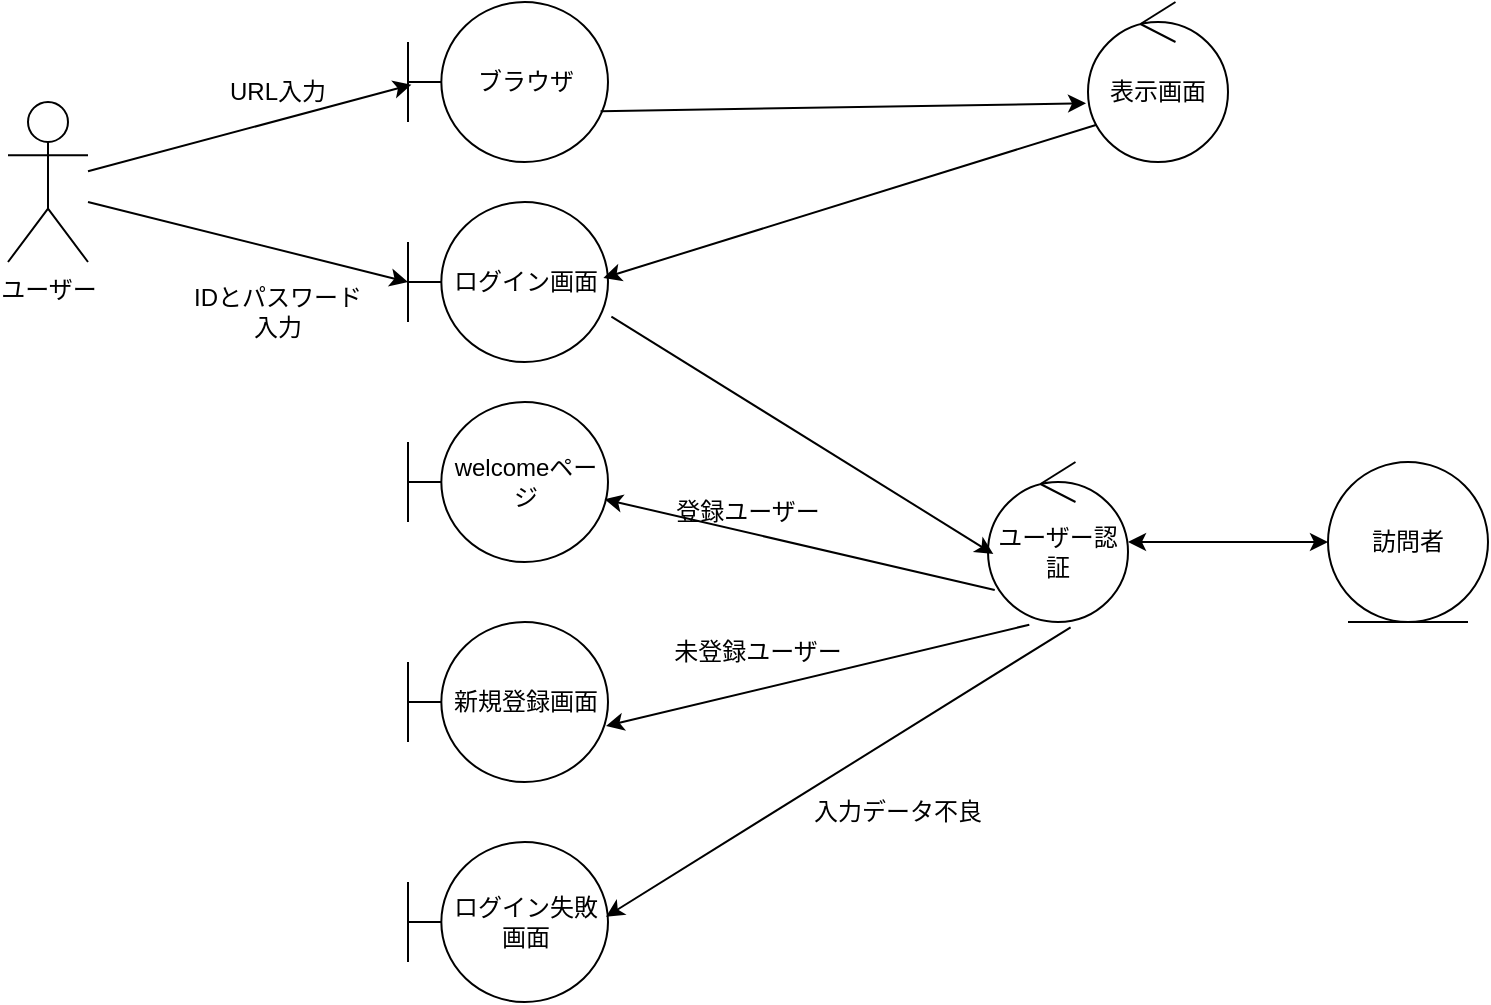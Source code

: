<mxfile version="28.2.2">
  <diagram name="ページ1" id="GeovTgD065zjUNkVagAK">
    <mxGraphModel dx="383" dy="450" grid="1" gridSize="10" guides="1" tooltips="1" connect="1" arrows="1" fold="1" page="1" pageScale="1" pageWidth="1169" pageHeight="1654" math="0" shadow="0">
      <root>
        <mxCell id="0" />
        <mxCell id="1" parent="0" />
        <mxCell id="qj5rxI9r2_AvYIzPK2SU-1" value="ユーザー" style="shape=umlActor;verticalLabelPosition=bottom;verticalAlign=top;html=1;outlineConnect=0;" vertex="1" parent="1">
          <mxGeometry x="40" y="120" width="40" height="80" as="geometry" />
        </mxCell>
        <mxCell id="qj5rxI9r2_AvYIzPK2SU-2" value="ブラウザ" style="shape=umlBoundary;whiteSpace=wrap;html=1;" vertex="1" parent="1">
          <mxGeometry x="240" y="70" width="100" height="80" as="geometry" />
        </mxCell>
        <mxCell id="qj5rxI9r2_AvYIzPK2SU-3" value="ログイン画面" style="shape=umlBoundary;whiteSpace=wrap;html=1;" vertex="1" parent="1">
          <mxGeometry x="240" y="170" width="100" height="80" as="geometry" />
        </mxCell>
        <mxCell id="qj5rxI9r2_AvYIzPK2SU-4" value="新規登録画面&lt;span style=&quot;color: rgba(0, 0, 0, 0); font-family: monospace; font-size: 0px; text-align: start; text-wrap-mode: nowrap;&quot;&gt;%3CmxGraphModel%3E%3Croot%3E%3CmxCell%20id%3D%220%22%2F%3E%3CmxCell%20id%3D%221%22%20parent%3D%220%22%2F%3E%3CmxCell%20id%3D%222%22%20value%3D%22Boundary%20Object%22%20style%3D%22shape%3DumlBoundary%3BwhiteSpace%3Dwrap%3Bhtml%3D1%3B%22%20vertex%3D%221%22%20parent%3D%221%22%3E%3CmxGeometry%20x%3D%22240%22%20y%3D%22200%22%20width%3D%22100%22%20height%3D%2280%22%20as%3D%22geometry%22%2F%3E%3C%2FmxCell%3E%3C%2Froot%3E%3C%2FmxGraphModel%3E&lt;/span&gt;" style="shape=umlBoundary;whiteSpace=wrap;html=1;" vertex="1" parent="1">
          <mxGeometry x="240" y="380" width="100" height="80" as="geometry" />
        </mxCell>
        <mxCell id="qj5rxI9r2_AvYIzPK2SU-5" value="welcomeページ" style="shape=umlBoundary;whiteSpace=wrap;html=1;" vertex="1" parent="1">
          <mxGeometry x="240" y="270" width="100" height="80" as="geometry" />
        </mxCell>
        <mxCell id="qj5rxI9r2_AvYIzPK2SU-6" value="ログイン失敗画面" style="shape=umlBoundary;whiteSpace=wrap;html=1;" vertex="1" parent="1">
          <mxGeometry x="240" y="490" width="100" height="80" as="geometry" />
        </mxCell>
        <mxCell id="qj5rxI9r2_AvYIzPK2SU-7" value="表示画面" style="ellipse;shape=umlControl;whiteSpace=wrap;html=1;" vertex="1" parent="1">
          <mxGeometry x="580" y="70" width="70" height="80" as="geometry" />
        </mxCell>
        <mxCell id="qj5rxI9r2_AvYIzPK2SU-10" value="ユーザー認証" style="ellipse;shape=umlControl;whiteSpace=wrap;html=1;" vertex="1" parent="1">
          <mxGeometry x="530" y="300" width="70" height="80" as="geometry" />
        </mxCell>
        <mxCell id="qj5rxI9r2_AvYIzPK2SU-12" value="訪問者" style="ellipse;shape=umlEntity;whiteSpace=wrap;html=1;" vertex="1" parent="1">
          <mxGeometry x="700" y="300" width="80" height="80" as="geometry" />
        </mxCell>
        <mxCell id="qj5rxI9r2_AvYIzPK2SU-13" value="" style="endArrow=classic;html=1;rounded=0;entryX=0.017;entryY=0.517;entryDx=0;entryDy=0;entryPerimeter=0;" edge="1" parent="1" source="qj5rxI9r2_AvYIzPK2SU-1" target="qj5rxI9r2_AvYIzPK2SU-2">
          <mxGeometry width="50" height="50" relative="1" as="geometry">
            <mxPoint x="80" y="210" as="sourcePoint" />
            <mxPoint x="150.711" y="160" as="targetPoint" />
          </mxGeometry>
        </mxCell>
        <mxCell id="qj5rxI9r2_AvYIzPK2SU-14" value="" style="endArrow=classic;html=1;rounded=0;entryX=0;entryY=0.5;entryDx=0;entryDy=0;entryPerimeter=0;" edge="1" parent="1" target="qj5rxI9r2_AvYIzPK2SU-3">
          <mxGeometry width="50" height="50" relative="1" as="geometry">
            <mxPoint x="80" y="170" as="sourcePoint" />
            <mxPoint x="242" y="126" as="targetPoint" />
          </mxGeometry>
        </mxCell>
        <mxCell id="qj5rxI9r2_AvYIzPK2SU-17" value="" style="endArrow=classic;html=1;rounded=0;entryX=0.99;entryY=0.467;entryDx=0;entryDy=0;entryPerimeter=0;exitX=0.59;exitY=1.033;exitDx=0;exitDy=0;exitPerimeter=0;" edge="1" parent="1" source="qj5rxI9r2_AvYIzPK2SU-10" target="qj5rxI9r2_AvYIzPK2SU-6">
          <mxGeometry width="50" height="50" relative="1" as="geometry">
            <mxPoint x="610" y="360" as="sourcePoint" />
            <mxPoint x="533.68" y="454" as="targetPoint" />
          </mxGeometry>
        </mxCell>
        <mxCell id="qj5rxI9r2_AvYIzPK2SU-18" value="" style="endArrow=classic;html=1;rounded=0;exitX=0.295;exitY=1.017;exitDx=0;exitDy=0;exitPerimeter=0;entryX=0.99;entryY=0.65;entryDx=0;entryDy=0;entryPerimeter=0;" edge="1" parent="1" source="qj5rxI9r2_AvYIzPK2SU-10" target="qj5rxI9r2_AvYIzPK2SU-4">
          <mxGeometry width="50" height="50" relative="1" as="geometry">
            <mxPoint x="520" y="350" as="sourcePoint" />
            <mxPoint x="508.789" y="370.66" as="targetPoint" />
          </mxGeometry>
        </mxCell>
        <mxCell id="qj5rxI9r2_AvYIzPK2SU-19" value="" style="endArrow=classic;html=1;rounded=0;exitX=0.048;exitY=0.8;exitDx=0;exitDy=0;exitPerimeter=0;entryX=0.983;entryY=0.608;entryDx=0;entryDy=0;entryPerimeter=0;" edge="1" parent="1" source="qj5rxI9r2_AvYIzPK2SU-10" target="qj5rxI9r2_AvYIzPK2SU-5">
          <mxGeometry width="50" height="50" relative="1" as="geometry">
            <mxPoint x="478" y="304" as="sourcePoint" />
            <mxPoint x="490" y="300" as="targetPoint" />
          </mxGeometry>
        </mxCell>
        <mxCell id="qj5rxI9r2_AvYIzPK2SU-20" value="" style="endArrow=classic;html=1;rounded=0;entryX=0.038;entryY=0.575;entryDx=0;entryDy=0;entryPerimeter=0;exitX=1.017;exitY=0.717;exitDx=0;exitDy=0;exitPerimeter=0;" edge="1" parent="1" source="qj5rxI9r2_AvYIzPK2SU-3" target="qj5rxI9r2_AvYIzPK2SU-10">
          <mxGeometry width="50" height="50" relative="1" as="geometry">
            <mxPoint x="350" y="244" as="sourcePoint" />
            <mxPoint x="512" y="200" as="targetPoint" />
          </mxGeometry>
        </mxCell>
        <mxCell id="qj5rxI9r2_AvYIzPK2SU-21" value="" style="endArrow=classic;html=1;rounded=0;entryX=0.977;entryY=0.475;entryDx=0;entryDy=0;entryPerimeter=0;exitX=0.062;exitY=0.767;exitDx=0;exitDy=0;exitPerimeter=0;" edge="1" parent="1" source="qj5rxI9r2_AvYIzPK2SU-7" target="qj5rxI9r2_AvYIzPK2SU-3">
          <mxGeometry width="50" height="50" relative="1" as="geometry">
            <mxPoint x="550" y="160" as="sourcePoint" />
            <mxPoint x="592" y="188" as="targetPoint" />
          </mxGeometry>
        </mxCell>
        <mxCell id="qj5rxI9r2_AvYIzPK2SU-22" value="" style="endArrow=classic;html=1;rounded=0;entryX=-0.014;entryY=0.633;entryDx=0;entryDy=0;entryPerimeter=0;exitX=0.963;exitY=0.683;exitDx=0;exitDy=0;exitPerimeter=0;" edge="1" parent="1" source="qj5rxI9r2_AvYIzPK2SU-2" target="qj5rxI9r2_AvYIzPK2SU-7">
          <mxGeometry width="50" height="50" relative="1" as="geometry">
            <mxPoint x="368" y="154" as="sourcePoint" />
            <mxPoint x="530" y="110" as="targetPoint" />
          </mxGeometry>
        </mxCell>
        <mxCell id="qj5rxI9r2_AvYIzPK2SU-24" value="" style="endArrow=classic;startArrow=classic;html=1;rounded=0;entryX=0;entryY=0.5;entryDx=0;entryDy=0;" edge="1" parent="1" source="qj5rxI9r2_AvYIzPK2SU-10" target="qj5rxI9r2_AvYIzPK2SU-12">
          <mxGeometry width="50" height="50" relative="1" as="geometry">
            <mxPoint x="630" y="270" as="sourcePoint" />
            <mxPoint x="680" y="220" as="targetPoint" />
          </mxGeometry>
        </mxCell>
        <mxCell id="qj5rxI9r2_AvYIzPK2SU-28" value="登録ユーザー" style="text;html=1;align=center;verticalAlign=middle;whiteSpace=wrap;rounded=0;" vertex="1" parent="1">
          <mxGeometry x="360" y="310" width="100" height="30" as="geometry" />
        </mxCell>
        <mxCell id="qj5rxI9r2_AvYIzPK2SU-32" value="未登録ユーザー" style="text;html=1;align=center;verticalAlign=middle;whiteSpace=wrap;rounded=0;" vertex="1" parent="1">
          <mxGeometry x="370" y="380" width="90" height="30" as="geometry" />
        </mxCell>
        <mxCell id="qj5rxI9r2_AvYIzPK2SU-33" value="入力データ不良" style="text;html=1;align=center;verticalAlign=middle;whiteSpace=wrap;rounded=0;" vertex="1" parent="1">
          <mxGeometry x="440" y="460" width="90" height="30" as="geometry" />
        </mxCell>
        <mxCell id="qj5rxI9r2_AvYIzPK2SU-34" value="URL入力" style="text;html=1;align=center;verticalAlign=middle;whiteSpace=wrap;rounded=0;" vertex="1" parent="1">
          <mxGeometry x="145" y="100" width="60" height="30" as="geometry" />
        </mxCell>
        <mxCell id="qj5rxI9r2_AvYIzPK2SU-35" value="IDとパスワード入力" style="text;html=1;align=center;verticalAlign=middle;whiteSpace=wrap;rounded=0;" vertex="1" parent="1">
          <mxGeometry x="130" y="210" width="90" height="30" as="geometry" />
        </mxCell>
        <mxCell id="qj5rxI9r2_AvYIzPK2SU-38" style="edgeStyle=orthogonalEdgeStyle;rounded=0;orthogonalLoop=1;jettySize=auto;html=1;exitX=0.5;exitY=1;exitDx=0;exitDy=0;" edge="1" parent="1" source="qj5rxI9r2_AvYIzPK2SU-28" target="qj5rxI9r2_AvYIzPK2SU-28">
          <mxGeometry relative="1" as="geometry" />
        </mxCell>
      </root>
    </mxGraphModel>
  </diagram>
</mxfile>
